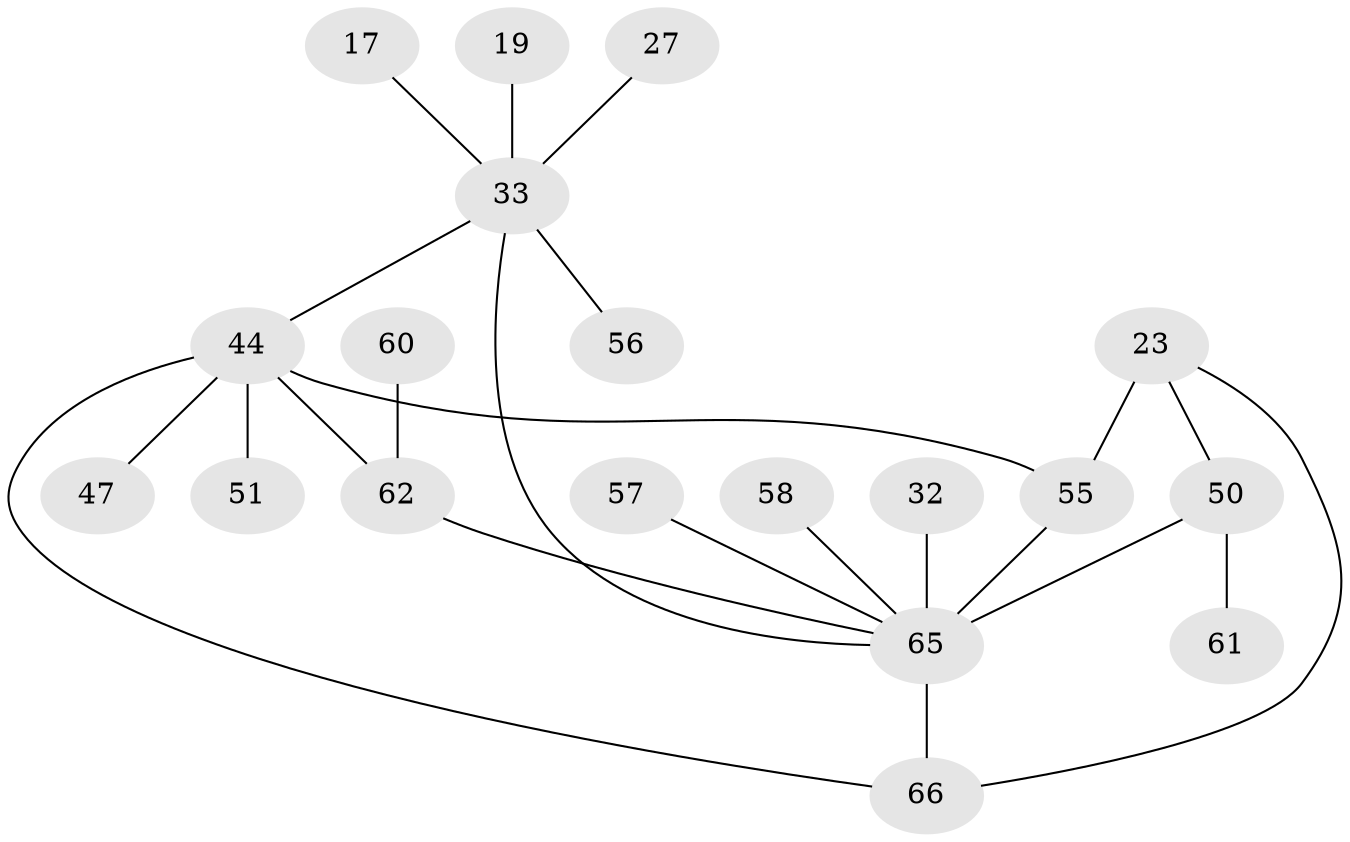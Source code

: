 // original degree distribution, {5: 0.045454545454545456, 6: 0.07575757575757576, 3: 0.09090909090909091, 4: 0.045454545454545456, 8: 0.045454545454545456, 7: 0.015151515151515152, 1: 0.5757575757575758, 2: 0.10606060606060606}
// Generated by graph-tools (version 1.1) at 2025/57/03/04/25 21:57:17]
// undirected, 19 vertices, 23 edges
graph export_dot {
graph [start="1"]
  node [color=gray90,style=filled];
  17;
  19;
  23 [super="+16"];
  27;
  32;
  33 [super="+11"];
  44 [super="+6"];
  47;
  50 [super="+15+24+25"];
  51 [super="+28"];
  55 [super="+2"];
  56 [super="+40"];
  57 [super="+54"];
  58 [super="+36+45"];
  60;
  61 [super="+43"];
  62 [super="+46+53+59"];
  65 [super="+30+64+14+26+39+12"];
  66 [super="+48+63"];
  17 -- 33;
  19 -- 33;
  23 -- 50;
  23 -- 66;
  23 -- 55 [weight=2];
  27 -- 33;
  32 -- 65;
  33 -- 65 [weight=2];
  33 -- 56;
  33 -- 44 [weight=2];
  44 -- 55;
  44 -- 47;
  44 -- 51;
  44 -- 62 [weight=2];
  44 -- 66;
  50 -- 65 [weight=2];
  50 -- 61;
  55 -- 65 [weight=3];
  57 -- 65;
  58 -- 65;
  60 -- 62;
  62 -- 65;
  65 -- 66 [weight=2];
}
